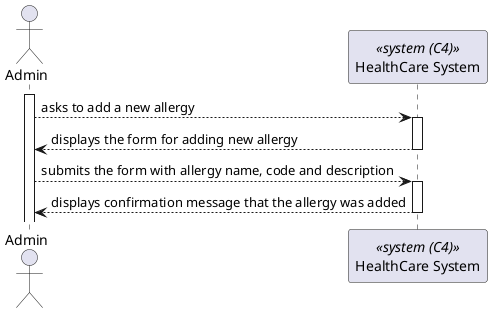 @startuml
actor Admin as "Admin"
participant SYS as "HealthCare System" <<system (C4)>>

activate Admin 

Admin --> SYS : asks to add a new allergy 

activate SYS 
SYS --> Admin : displays the form for adding new allergy
deactivate SYS

Admin --> SYS : submits the form with allergy name, code and description
activate SYS
SYS --> Admin : displays confirmation message that the allergy was added

deactivate SYS

@enduml
